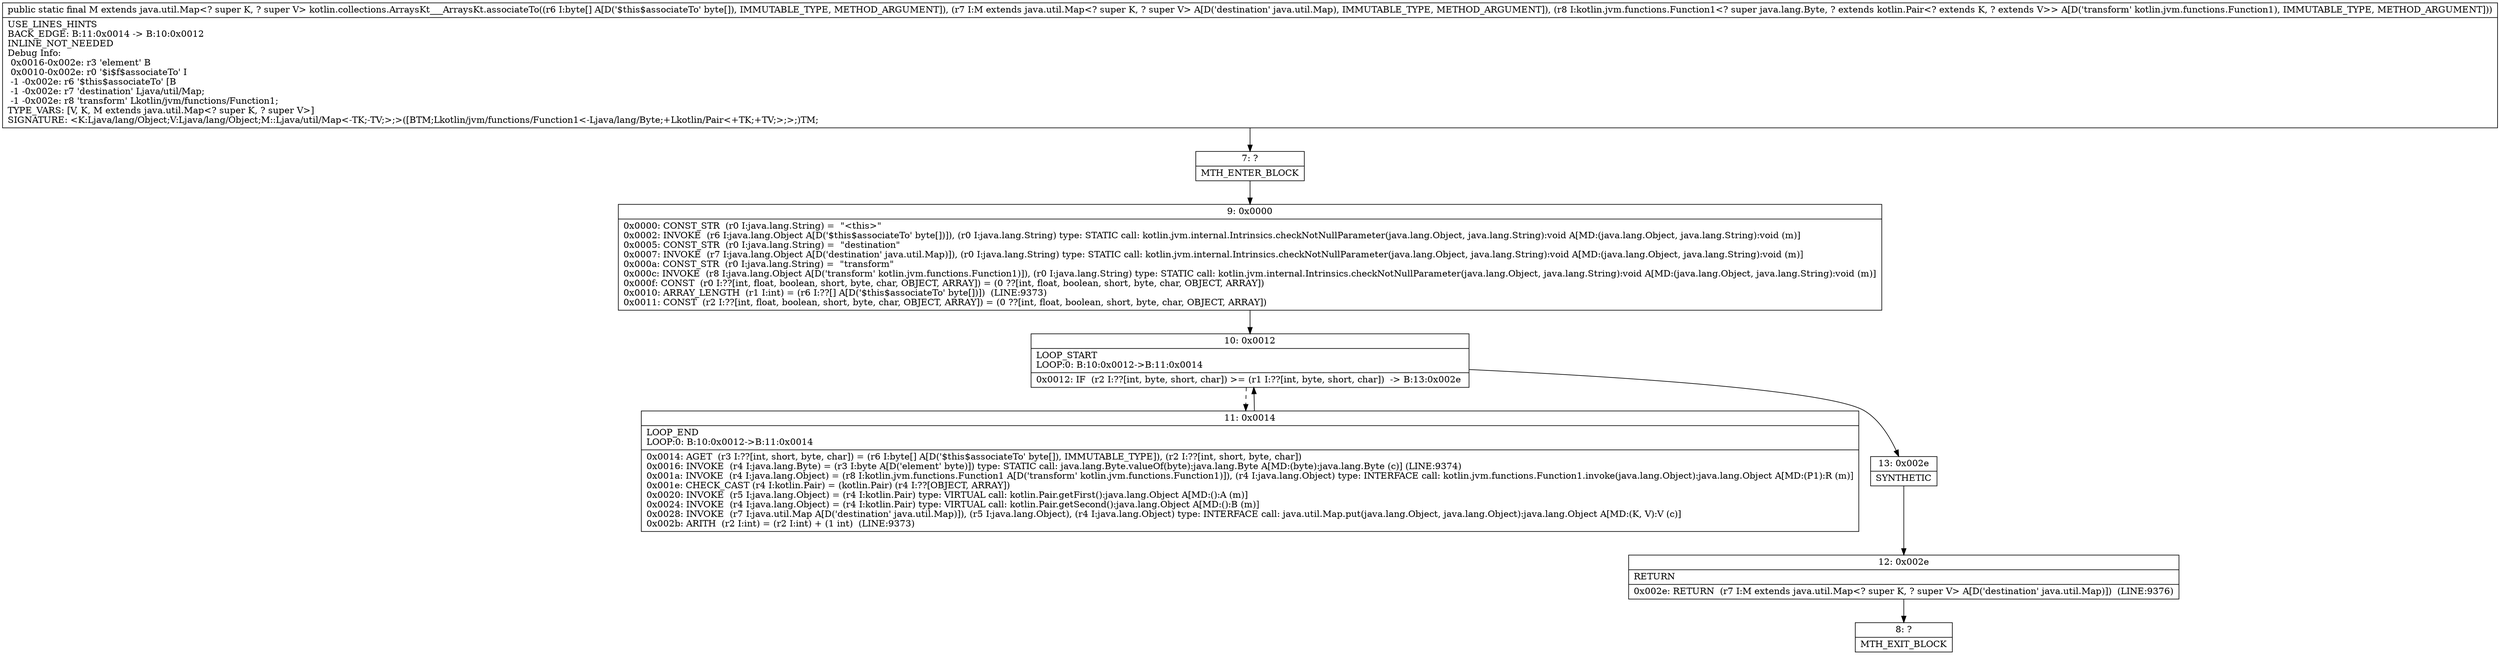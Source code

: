 digraph "CFG forkotlin.collections.ArraysKt___ArraysKt.associateTo([BLjava\/util\/Map;Lkotlin\/jvm\/functions\/Function1;)Ljava\/util\/Map;" {
Node_7 [shape=record,label="{7\:\ ?|MTH_ENTER_BLOCK\l}"];
Node_9 [shape=record,label="{9\:\ 0x0000|0x0000: CONST_STR  (r0 I:java.lang.String) =  \"\<this\>\" \l0x0002: INVOKE  (r6 I:java.lang.Object A[D('$this$associateTo' byte[])]), (r0 I:java.lang.String) type: STATIC call: kotlin.jvm.internal.Intrinsics.checkNotNullParameter(java.lang.Object, java.lang.String):void A[MD:(java.lang.Object, java.lang.String):void (m)]\l0x0005: CONST_STR  (r0 I:java.lang.String) =  \"destination\" \l0x0007: INVOKE  (r7 I:java.lang.Object A[D('destination' java.util.Map)]), (r0 I:java.lang.String) type: STATIC call: kotlin.jvm.internal.Intrinsics.checkNotNullParameter(java.lang.Object, java.lang.String):void A[MD:(java.lang.Object, java.lang.String):void (m)]\l0x000a: CONST_STR  (r0 I:java.lang.String) =  \"transform\" \l0x000c: INVOKE  (r8 I:java.lang.Object A[D('transform' kotlin.jvm.functions.Function1)]), (r0 I:java.lang.String) type: STATIC call: kotlin.jvm.internal.Intrinsics.checkNotNullParameter(java.lang.Object, java.lang.String):void A[MD:(java.lang.Object, java.lang.String):void (m)]\l0x000f: CONST  (r0 I:??[int, float, boolean, short, byte, char, OBJECT, ARRAY]) = (0 ??[int, float, boolean, short, byte, char, OBJECT, ARRAY]) \l0x0010: ARRAY_LENGTH  (r1 I:int) = (r6 I:??[] A[D('$this$associateTo' byte[])])  (LINE:9373)\l0x0011: CONST  (r2 I:??[int, float, boolean, short, byte, char, OBJECT, ARRAY]) = (0 ??[int, float, boolean, short, byte, char, OBJECT, ARRAY]) \l}"];
Node_10 [shape=record,label="{10\:\ 0x0012|LOOP_START\lLOOP:0: B:10:0x0012\-\>B:11:0x0014\l|0x0012: IF  (r2 I:??[int, byte, short, char]) \>= (r1 I:??[int, byte, short, char])  \-\> B:13:0x002e \l}"];
Node_11 [shape=record,label="{11\:\ 0x0014|LOOP_END\lLOOP:0: B:10:0x0012\-\>B:11:0x0014\l|0x0014: AGET  (r3 I:??[int, short, byte, char]) = (r6 I:byte[] A[D('$this$associateTo' byte[]), IMMUTABLE_TYPE]), (r2 I:??[int, short, byte, char]) \l0x0016: INVOKE  (r4 I:java.lang.Byte) = (r3 I:byte A[D('element' byte)]) type: STATIC call: java.lang.Byte.valueOf(byte):java.lang.Byte A[MD:(byte):java.lang.Byte (c)] (LINE:9374)\l0x001a: INVOKE  (r4 I:java.lang.Object) = (r8 I:kotlin.jvm.functions.Function1 A[D('transform' kotlin.jvm.functions.Function1)]), (r4 I:java.lang.Object) type: INTERFACE call: kotlin.jvm.functions.Function1.invoke(java.lang.Object):java.lang.Object A[MD:(P1):R (m)]\l0x001e: CHECK_CAST (r4 I:kotlin.Pair) = (kotlin.Pair) (r4 I:??[OBJECT, ARRAY]) \l0x0020: INVOKE  (r5 I:java.lang.Object) = (r4 I:kotlin.Pair) type: VIRTUAL call: kotlin.Pair.getFirst():java.lang.Object A[MD:():A (m)]\l0x0024: INVOKE  (r4 I:java.lang.Object) = (r4 I:kotlin.Pair) type: VIRTUAL call: kotlin.Pair.getSecond():java.lang.Object A[MD:():B (m)]\l0x0028: INVOKE  (r7 I:java.util.Map A[D('destination' java.util.Map)]), (r5 I:java.lang.Object), (r4 I:java.lang.Object) type: INTERFACE call: java.util.Map.put(java.lang.Object, java.lang.Object):java.lang.Object A[MD:(K, V):V (c)]\l0x002b: ARITH  (r2 I:int) = (r2 I:int) + (1 int)  (LINE:9373)\l}"];
Node_13 [shape=record,label="{13\:\ 0x002e|SYNTHETIC\l}"];
Node_12 [shape=record,label="{12\:\ 0x002e|RETURN\l|0x002e: RETURN  (r7 I:M extends java.util.Map\<? super K, ? super V\> A[D('destination' java.util.Map)])  (LINE:9376)\l}"];
Node_8 [shape=record,label="{8\:\ ?|MTH_EXIT_BLOCK\l}"];
MethodNode[shape=record,label="{public static final M extends java.util.Map\<? super K, ? super V\> kotlin.collections.ArraysKt___ArraysKt.associateTo((r6 I:byte[] A[D('$this$associateTo' byte[]), IMMUTABLE_TYPE, METHOD_ARGUMENT]), (r7 I:M extends java.util.Map\<? super K, ? super V\> A[D('destination' java.util.Map), IMMUTABLE_TYPE, METHOD_ARGUMENT]), (r8 I:kotlin.jvm.functions.Function1\<? super java.lang.Byte, ? extends kotlin.Pair\<? extends K, ? extends V\>\> A[D('transform' kotlin.jvm.functions.Function1), IMMUTABLE_TYPE, METHOD_ARGUMENT]))  | USE_LINES_HINTS\lBACK_EDGE: B:11:0x0014 \-\> B:10:0x0012\lINLINE_NOT_NEEDED\lDebug Info:\l  0x0016\-0x002e: r3 'element' B\l  0x0010\-0x002e: r0 '$i$f$associateTo' I\l  \-1 \-0x002e: r6 '$this$associateTo' [B\l  \-1 \-0x002e: r7 'destination' Ljava\/util\/Map;\l  \-1 \-0x002e: r8 'transform' Lkotlin\/jvm\/functions\/Function1;\lTYPE_VARS: [V, K, M extends java.util.Map\<? super K, ? super V\>]\lSIGNATURE: \<K:Ljava\/lang\/Object;V:Ljava\/lang\/Object;M::Ljava\/util\/Map\<\-TK;\-TV;\>;\>([BTM;Lkotlin\/jvm\/functions\/Function1\<\-Ljava\/lang\/Byte;+Lkotlin\/Pair\<+TK;+TV;\>;\>;)TM;\l}"];
MethodNode -> Node_7;Node_7 -> Node_9;
Node_9 -> Node_10;
Node_10 -> Node_11[style=dashed];
Node_10 -> Node_13;
Node_11 -> Node_10;
Node_13 -> Node_12;
Node_12 -> Node_8;
}

